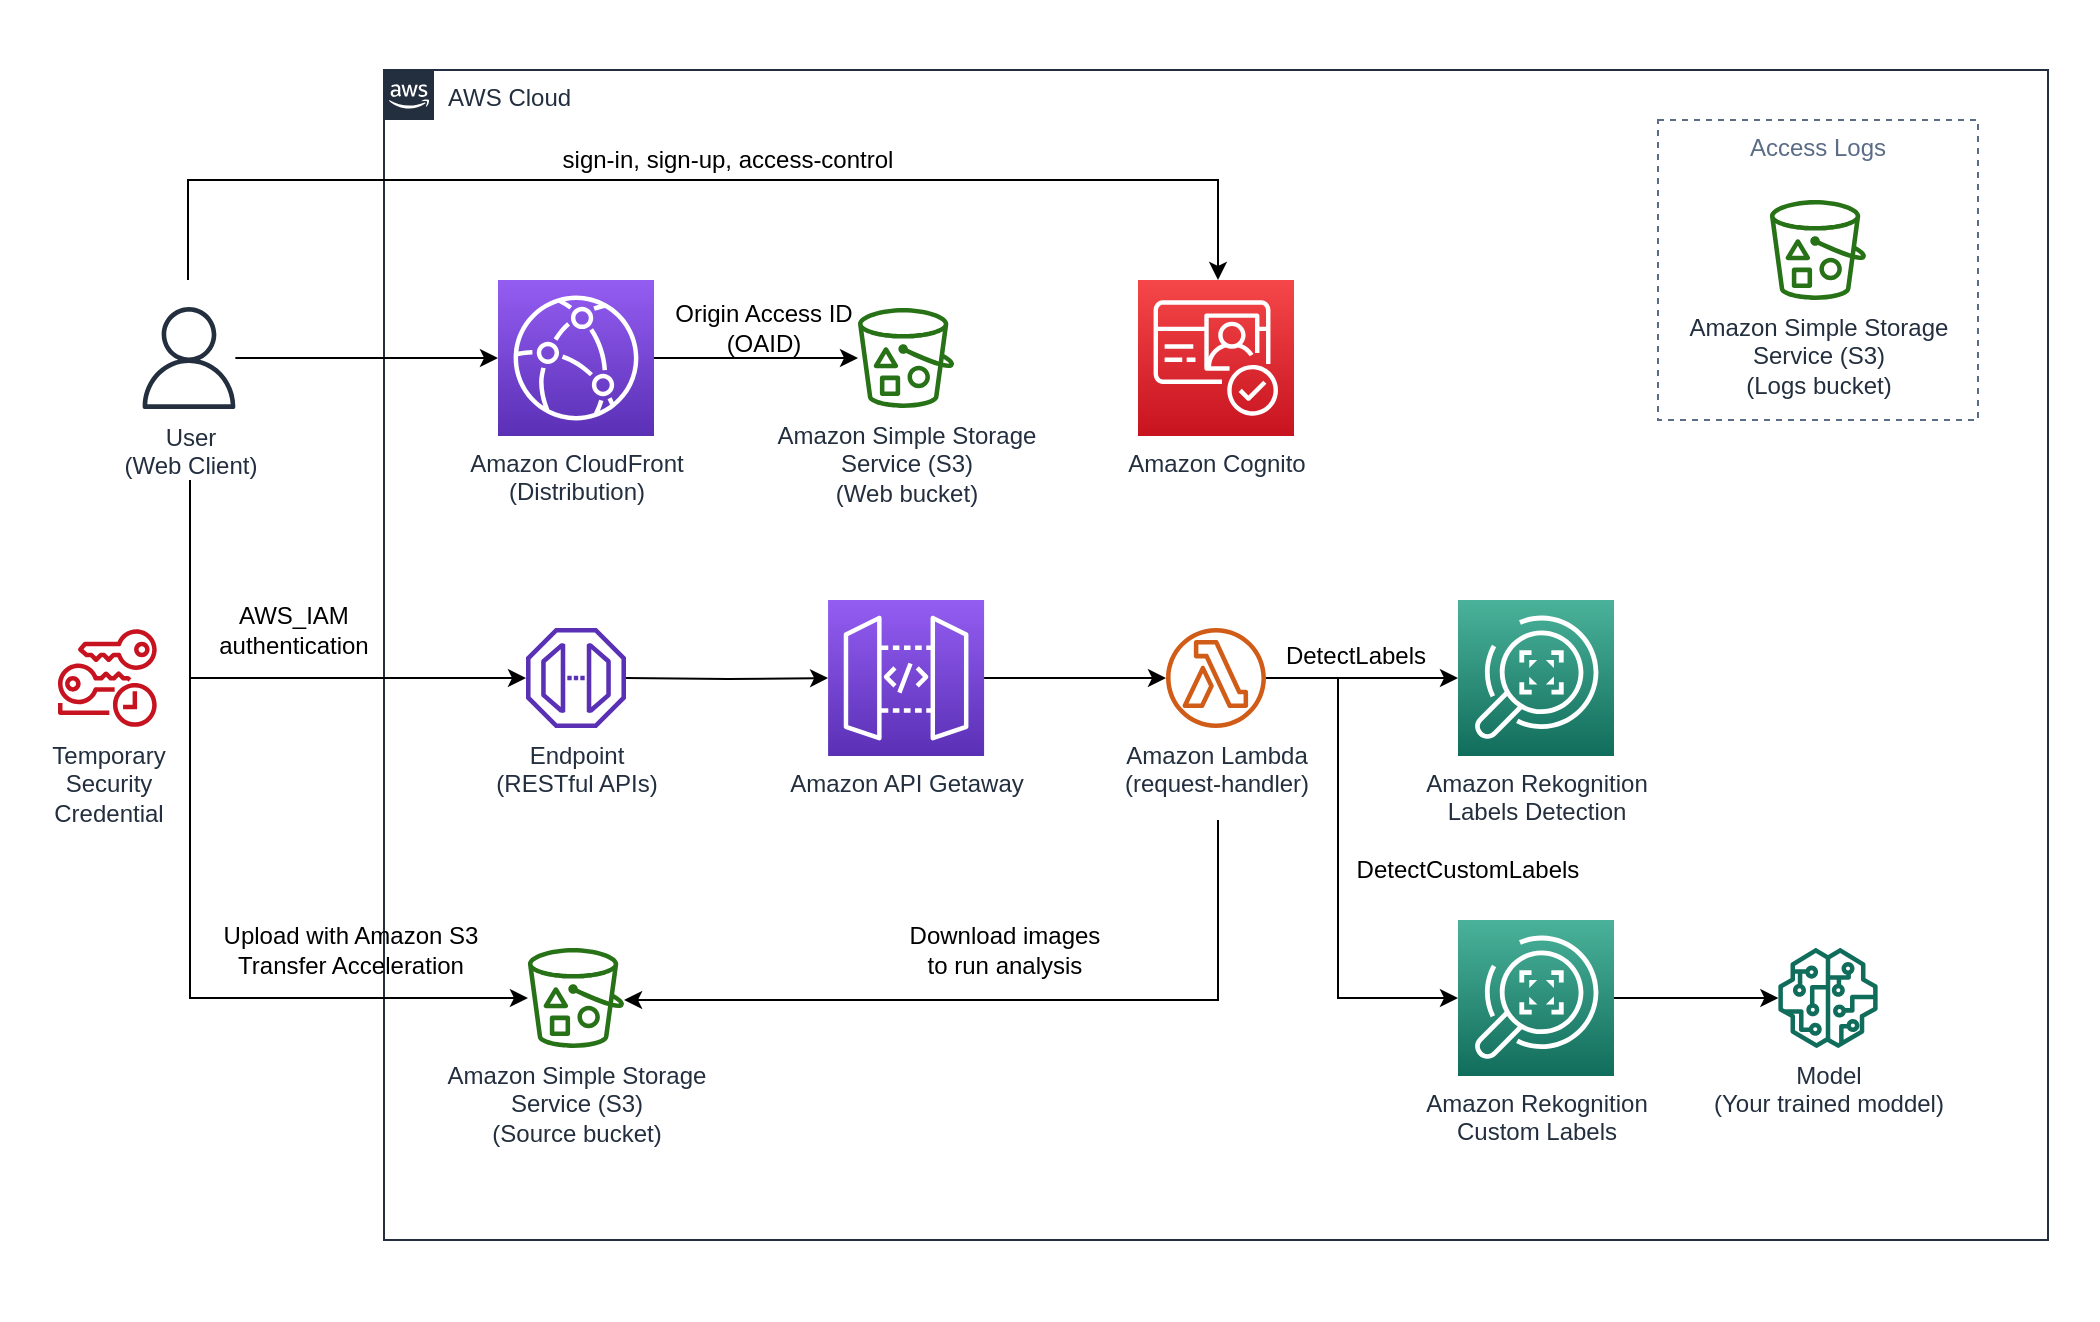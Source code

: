 <mxfile version="12.4.8" type="device" pages="5"><diagram id="g7PmM7MKQUHygIA_ZsRm" name="architecture"><mxGraphModel dx="2431" dy="753" grid="1" gridSize="10" guides="1" tooltips="1" connect="1" arrows="1" fold="1" page="1" pageScale="1" pageWidth="850" pageHeight="1100" math="0" shadow="0"><root><mxCell id="0"/><mxCell id="1" parent="0"/><mxCell id="hk7vDfr0uYJjA8-gVuU9-46" value="" style="rounded=0;whiteSpace=wrap;html=1;shadow=0;strokeColor=none;" parent="1" vertex="1"><mxGeometry x="-289" y="180" width="1049" height="660" as="geometry"/></mxCell><mxCell id="hk7vDfr0uYJjA8-gVuU9-10" value="AWS Cloud" style="points=[[0,0],[0.25,0],[0.5,0],[0.75,0],[1,0],[1,0.25],[1,0.5],[1,0.75],[1,1],[0.75,1],[0.5,1],[0.25,1],[0,1],[0,0.75],[0,0.5],[0,0.25]];outlineConnect=0;gradientColor=none;html=1;whiteSpace=wrap;fontSize=12;fontStyle=0;shape=mxgraph.aws4.group;grIcon=mxgraph.aws4.group_aws_cloud_alt;strokeColor=#232F3E;fillColor=none;verticalAlign=top;align=left;spacingLeft=30;fontColor=#232F3E;dashed=0;" parent="1" vertex="1"><mxGeometry x="-97" y="215" width="832" height="585" as="geometry"/></mxCell><mxCell id="hk7vDfr0uYJjA8-gVuU9-2" value="Amazon Simple Storage&lt;br&gt;Service (S3)&lt;br&gt;(Web bucket)" style="outlineConnect=0;fontColor=#232F3E;gradientColor=none;fillColor=#277116;strokeColor=none;dashed=0;verticalLabelPosition=bottom;verticalAlign=top;align=center;html=1;fontSize=12;fontStyle=0;aspect=fixed;pointerEvents=1;shape=mxgraph.aws4.bucket_with_objects;" parent="1" vertex="1"><mxGeometry x="140" y="334" width="48.08" height="50" as="geometry"/></mxCell><mxCell id="hk7vDfr0uYJjA8-gVuU9-32" style="edgeStyle=orthogonalEdgeStyle;rounded=0;orthogonalLoop=1;jettySize=auto;html=1;" parent="1" target="hk7vDfr0uYJjA8-gVuU9-18" edge="1"><mxGeometry relative="1" as="geometry"><mxPoint x="24" y="519" as="sourcePoint"/></mxGeometry></mxCell><mxCell id="hk7vDfr0uYJjA8-gVuU9-6" value="Temporary&lt;br&gt;Security&lt;br&gt;Credential" style="outlineConnect=0;fontColor=#232F3E;gradientColor=none;fillColor=#C7131F;strokeColor=none;dashed=0;verticalLabelPosition=bottom;verticalAlign=top;align=center;html=1;fontSize=12;fontStyle=0;aspect=fixed;pointerEvents=1;shape=mxgraph.aws4.temporary_security_credential;" parent="1" vertex="1"><mxGeometry x="-260" y="494" width="49.36" height="50" as="geometry"/></mxCell><mxCell id="hk7vDfr0uYJjA8-gVuU9-38" style="edgeStyle=orthogonalEdgeStyle;rounded=0;orthogonalLoop=1;jettySize=auto;html=1;" parent="1" source="hk7vDfr0uYJjA8-gVuU9-9" target="hk7vDfr0uYJjA8-gVuU9-20" edge="1"><mxGeometry relative="1" as="geometry"/></mxCell><mxCell id="hk7vDfr0uYJjA8-gVuU9-41" style="edgeStyle=orthogonalEdgeStyle;rounded=0;orthogonalLoop=1;jettySize=auto;html=1;" parent="1" source="hk7vDfr0uYJjA8-gVuU9-9" target="hk7vDfr0uYJjA8-gVuU9-21" edge="1"><mxGeometry relative="1" as="geometry"><Array as="points"><mxPoint x="380" y="519"/><mxPoint x="380" y="679"/></Array></mxGeometry></mxCell><mxCell id="hk7vDfr0uYJjA8-gVuU9-43" style="edgeStyle=orthogonalEdgeStyle;rounded=0;orthogonalLoop=1;jettySize=auto;html=1;" parent="1" target="hk7vDfr0uYJjA8-gVuU9-33" edge="1"><mxGeometry relative="1" as="geometry"><mxPoint x="320" y="590" as="sourcePoint"/><Array as="points"><mxPoint x="320" y="680"/></Array></mxGeometry></mxCell><mxCell id="hk7vDfr0uYJjA8-gVuU9-9" value="Amazon Lambda&lt;br&gt;(request-handler)" style="outlineConnect=0;fontColor=#232F3E;gradientColor=none;fillColor=#D05C17;strokeColor=none;dashed=0;verticalLabelPosition=bottom;verticalAlign=top;align=center;html=1;fontSize=12;fontStyle=0;aspect=fixed;pointerEvents=1;shape=mxgraph.aws4.lambda_function;" parent="1" vertex="1"><mxGeometry x="294" y="494" width="50" height="50" as="geometry"/></mxCell><mxCell id="hk7vDfr0uYJjA8-gVuU9-12" value="" style="group" parent="1" vertex="1" connectable="0"><mxGeometry x="540" y="240" width="160" height="150" as="geometry"/></mxCell><mxCell id="hk7vDfr0uYJjA8-gVuU9-5" value="Amazon Simple Storage&lt;br&gt;Service (S3)&lt;br&gt;(Logs bucket)" style="outlineConnect=0;fontColor=#232F3E;gradientColor=none;fillColor=#277116;strokeColor=none;dashed=0;verticalLabelPosition=bottom;verticalAlign=top;align=center;html=1;fontSize=12;fontStyle=0;aspect=fixed;pointerEvents=1;shape=mxgraph.aws4.bucket_with_objects;" parent="hk7vDfr0uYJjA8-gVuU9-12" vertex="1"><mxGeometry x="55.96" y="40" width="48.08" height="50" as="geometry"/></mxCell><mxCell id="hk7vDfr0uYJjA8-gVuU9-11" value="Access Logs" style="fillColor=none;strokeColor=#5A6C86;dashed=1;verticalAlign=top;fontStyle=0;fontColor=#5A6C86;" parent="hk7vDfr0uYJjA8-gVuU9-12" vertex="1"><mxGeometry width="160" height="150" as="geometry"/></mxCell><mxCell id="hk7vDfr0uYJjA8-gVuU9-14" value="Endpoint&lt;br&gt;(RESTful APIs)" style="outlineConnect=0;fontColor=#232F3E;gradientColor=none;fillColor=#5A30B5;strokeColor=none;dashed=0;verticalLabelPosition=bottom;verticalAlign=top;align=center;html=1;fontSize=12;fontStyle=0;aspect=fixed;pointerEvents=1;shape=mxgraph.aws4.endpoint;" parent="1" vertex="1"><mxGeometry x="-26" y="494" width="50" height="50" as="geometry"/></mxCell><mxCell id="hk7vDfr0uYJjA8-gVuU9-27" style="edgeStyle=orthogonalEdgeStyle;rounded=0;orthogonalLoop=1;jettySize=auto;html=1;" parent="1" source="hk7vDfr0uYJjA8-gVuU9-15" target="hk7vDfr0uYJjA8-gVuU9-2" edge="1"><mxGeometry relative="1" as="geometry"/></mxCell><mxCell id="hk7vDfr0uYJjA8-gVuU9-15" value="Amazon CloudFront&lt;br&gt;(Distribution)" style="outlineConnect=0;fontColor=#232F3E;gradientColor=#945DF2;gradientDirection=north;fillColor=#5A30B5;strokeColor=#ffffff;dashed=0;verticalLabelPosition=bottom;verticalAlign=top;align=center;html=1;fontSize=12;fontStyle=0;aspect=fixed;shape=mxgraph.aws4.resourceIcon;resIcon=mxgraph.aws4.cloudfront;" parent="1" vertex="1"><mxGeometry x="-40" y="320" width="78" height="78" as="geometry"/></mxCell><mxCell id="hk7vDfr0uYJjA8-gVuU9-37" style="edgeStyle=orthogonalEdgeStyle;rounded=0;orthogonalLoop=1;jettySize=auto;html=1;" parent="1" source="hk7vDfr0uYJjA8-gVuU9-18" target="hk7vDfr0uYJjA8-gVuU9-9" edge="1"><mxGeometry relative="1" as="geometry"/></mxCell><mxCell id="hk7vDfr0uYJjA8-gVuU9-18" value="Amazon API Getaway" style="outlineConnect=0;fontColor=#232F3E;gradientColor=#945DF2;gradientDirection=north;fillColor=#5A30B5;strokeColor=#ffffff;dashed=0;verticalLabelPosition=bottom;verticalAlign=top;align=center;html=1;fontSize=12;fontStyle=0;aspect=fixed;shape=mxgraph.aws4.resourceIcon;resIcon=mxgraph.aws4.api_gateway;" parent="1" vertex="1"><mxGeometry x="125.04" y="480" width="78" height="78" as="geometry"/></mxCell><mxCell id="hk7vDfr0uYJjA8-gVuU9-19" value="Amazon Cognito" style="outlineConnect=0;fontColor=#232F3E;gradientColor=#F54749;gradientDirection=north;fillColor=#C7131F;strokeColor=#ffffff;dashed=0;verticalLabelPosition=bottom;verticalAlign=top;align=center;html=1;fontSize=12;fontStyle=0;aspect=fixed;shape=mxgraph.aws4.resourceIcon;resIcon=mxgraph.aws4.cognito;" parent="1" vertex="1"><mxGeometry x="280" y="320" width="78" height="78" as="geometry"/></mxCell><mxCell id="hk7vDfr0uYJjA8-gVuU9-20" value="Amazon Rekognition&lt;br&gt;Labels Detection" style="outlineConnect=0;fontColor=#232F3E;gradientColor=#4AB29A;gradientDirection=north;fillColor=#116D5B;strokeColor=#ffffff;dashed=0;verticalLabelPosition=bottom;verticalAlign=top;align=center;html=1;fontSize=12;fontStyle=0;aspect=fixed;shape=mxgraph.aws4.resourceIcon;resIcon=mxgraph.aws4.rekognition;" parent="1" vertex="1"><mxGeometry x="440" y="480" width="78" height="78" as="geometry"/></mxCell><mxCell id="hk7vDfr0uYJjA8-gVuU9-42" style="edgeStyle=orthogonalEdgeStyle;rounded=0;orthogonalLoop=1;jettySize=auto;html=1;" parent="1" source="hk7vDfr0uYJjA8-gVuU9-21" target="hk7vDfr0uYJjA8-gVuU9-22" edge="1"><mxGeometry relative="1" as="geometry"/></mxCell><mxCell id="hk7vDfr0uYJjA8-gVuU9-21" value="Amazon Rekognition&lt;br&gt;Custom Labels" style="outlineConnect=0;fontColor=#232F3E;gradientColor=#4AB29A;gradientDirection=north;fillColor=#116D5B;strokeColor=#ffffff;dashed=0;verticalLabelPosition=bottom;verticalAlign=top;align=center;html=1;fontSize=12;fontStyle=0;aspect=fixed;shape=mxgraph.aws4.resourceIcon;resIcon=mxgraph.aws4.rekognition;" parent="1" vertex="1"><mxGeometry x="440" y="640" width="78" height="78" as="geometry"/></mxCell><mxCell id="hk7vDfr0uYJjA8-gVuU9-22" value="Model&lt;br&gt;(Your trained moddel)" style="outlineConnect=0;fontColor=#232F3E;gradientColor=none;fillColor=#116D5B;strokeColor=none;dashed=0;verticalLabelPosition=bottom;verticalAlign=top;align=center;html=1;fontSize=12;fontStyle=0;aspect=fixed;pointerEvents=1;shape=mxgraph.aws4.sagemaker_model;" parent="1" vertex="1"><mxGeometry x="600" y="654" width="50" height="50" as="geometry"/></mxCell><mxCell id="hk7vDfr0uYJjA8-gVuU9-26" style="edgeStyle=orthogonalEdgeStyle;rounded=0;orthogonalLoop=1;jettySize=auto;html=1;" parent="1" source="hk7vDfr0uYJjA8-gVuU9-23" target="hk7vDfr0uYJjA8-gVuU9-15" edge="1"><mxGeometry relative="1" as="geometry"/></mxCell><mxCell id="hk7vDfr0uYJjA8-gVuU9-30" value="" style="edgeStyle=orthogonalEdgeStyle;rounded=0;orthogonalLoop=1;jettySize=auto;html=1;" parent="1" target="hk7vDfr0uYJjA8-gVuU9-19" edge="1"><mxGeometry relative="1" as="geometry"><mxPoint x="-195" y="320" as="sourcePoint"/><mxPoint x="-140" y="230" as="targetPoint"/><Array as="points"><mxPoint x="-195" y="270"/><mxPoint x="320" y="270"/></Array></mxGeometry></mxCell><mxCell id="hk7vDfr0uYJjA8-gVuU9-36" style="edgeStyle=orthogonalEdgeStyle;rounded=0;orthogonalLoop=1;jettySize=auto;html=1;" parent="1" target="hk7vDfr0uYJjA8-gVuU9-14" edge="1"><mxGeometry relative="1" as="geometry"><mxPoint x="-194" y="420" as="sourcePoint"/><Array as="points"><mxPoint x="-194" y="519"/></Array></mxGeometry></mxCell><mxCell id="hk7vDfr0uYJjA8-gVuU9-44" style="edgeStyle=orthogonalEdgeStyle;rounded=0;orthogonalLoop=1;jettySize=auto;html=1;" parent="1" target="hk7vDfr0uYJjA8-gVuU9-33" edge="1"><mxGeometry relative="1" as="geometry"><mxPoint x="-194" y="430" as="sourcePoint"/><Array as="points"><mxPoint x="-194" y="679"/></Array></mxGeometry></mxCell><mxCell id="hk7vDfr0uYJjA8-gVuU9-23" value="User&lt;br&gt;(Web Client)" style="outlineConnect=0;fontColor=#232F3E;gradientColor=none;fillColor=#232F3E;strokeColor=none;dashed=0;verticalLabelPosition=bottom;verticalAlign=top;align=center;html=1;fontSize=12;fontStyle=0;aspect=fixed;pointerEvents=1;shape=mxgraph.aws4.user;" parent="1" vertex="1"><mxGeometry x="-220" y="333.5" width="51" height="51" as="geometry"/></mxCell><mxCell id="hk7vDfr0uYJjA8-gVuU9-33" value="Amazon Simple Storage&lt;br&gt;Service (S3)&lt;br&gt;(Source bucket)" style="outlineConnect=0;fontColor=#232F3E;gradientColor=none;fillColor=#277116;strokeColor=none;dashed=0;verticalLabelPosition=bottom;verticalAlign=top;align=center;html=1;fontSize=12;fontStyle=0;aspect=fixed;pointerEvents=1;shape=mxgraph.aws4.bucket_with_objects;" parent="1" vertex="1"><mxGeometry x="-25.04" y="654" width="48.08" height="50" as="geometry"/></mxCell><mxCell id="hk7vDfr0uYJjA8-gVuU9-47" value="sign-in, sign-up, access-control" style="text;html=1;strokeColor=none;fillColor=none;align=center;verticalAlign=middle;whiteSpace=wrap;rounded=0;shadow=0;" parent="1" vertex="1"><mxGeometry x="-60" y="250" width="270" height="20" as="geometry"/></mxCell><mxCell id="hk7vDfr0uYJjA8-gVuU9-48" value="Origin Access ID&lt;br&gt;(OAID)" style="text;html=1;strokeColor=none;fillColor=none;align=center;verticalAlign=middle;whiteSpace=wrap;rounded=0;shadow=0;" parent="1" vertex="1"><mxGeometry x="38" y="334" width="110" height="20" as="geometry"/></mxCell><mxCell id="hk7vDfr0uYJjA8-gVuU9-50" value="AWS_IAM&lt;br&gt;authentication" style="text;html=1;strokeColor=none;fillColor=none;align=center;verticalAlign=middle;whiteSpace=wrap;rounded=0;shadow=0;" parent="1" vertex="1"><mxGeometry x="-187" y="480" width="90" height="30" as="geometry"/></mxCell><mxCell id="hk7vDfr0uYJjA8-gVuU9-51" value="Upload with Amazon S3 Transfer Acceleration" style="text;html=1;strokeColor=none;fillColor=none;align=center;verticalAlign=middle;whiteSpace=wrap;rounded=0;shadow=0;" parent="1" vertex="1"><mxGeometry x="-187" y="640" width="147" height="30" as="geometry"/></mxCell><mxCell id="hk7vDfr0uYJjA8-gVuU9-52" value="DetectLabels" style="text;html=1;strokeColor=none;fillColor=none;align=center;verticalAlign=middle;whiteSpace=wrap;rounded=0;shadow=0;" parent="1" vertex="1"><mxGeometry x="344" y="492.5" width="90" height="30" as="geometry"/></mxCell><mxCell id="hk7vDfr0uYJjA8-gVuU9-53" value="DetectCustomLabels" style="text;html=1;strokeColor=none;fillColor=none;align=center;verticalAlign=middle;whiteSpace=wrap;rounded=0;shadow=0;" parent="1" vertex="1"><mxGeometry x="379.67" y="600" width="130.33" height="30" as="geometry"/></mxCell><mxCell id="hk7vDfr0uYJjA8-gVuU9-54" value="Download images&lt;br&gt;to run analysis" style="text;html=1;strokeColor=none;fillColor=none;align=center;verticalAlign=middle;whiteSpace=wrap;rounded=0;shadow=0;" parent="1" vertex="1"><mxGeometry x="140" y="640" width="147" height="30" as="geometry"/></mxCell></root></mxGraphModel></diagram><diagram name="analysis-architecture" id="jTOwdEf-Aszmb10Tp6xc"><mxGraphModel dx="2431" dy="753" grid="1" gridSize="10" guides="1" tooltips="1" connect="1" arrows="1" fold="1" page="1" pageScale="1" pageWidth="850" pageHeight="1100" math="0" shadow="0"><root><mxCell id="33IzM9LSkNxdUoGnlDpz-0"/><mxCell id="33IzM9LSkNxdUoGnlDpz-1" parent="33IzM9LSkNxdUoGnlDpz-0"/><mxCell id="33IzM9LSkNxdUoGnlDpz-2" value="" style="rounded=0;whiteSpace=wrap;html=1;shadow=0;strokeColor=none;" vertex="1" parent="33IzM9LSkNxdUoGnlDpz-1"><mxGeometry x="-260" y="270" width="1020" height="540" as="geometry"/></mxCell><mxCell id="33IzM9LSkNxdUoGnlDpz-3" value="AWS Cloud" style="points=[[0,0],[0.25,0],[0.5,0],[0.75,0],[1,0],[1,0.25],[1,0.5],[1,0.75],[1,1],[0.75,1],[0.5,1],[0.25,1],[0,1],[0,0.75],[0,0.5],[0,0.25]];outlineConnect=0;gradientColor=none;html=1;whiteSpace=wrap;fontSize=12;fontStyle=0;shape=mxgraph.aws4.group;grIcon=mxgraph.aws4.group_aws_cloud_alt;strokeColor=#232F3E;fillColor=none;verticalAlign=top;align=left;spacingLeft=30;fontColor=#232F3E;dashed=0;" vertex="1" parent="33IzM9LSkNxdUoGnlDpz-1"><mxGeometry x="-120" y="305" width="832" height="470" as="geometry"/></mxCell><mxCell id="33IzM9LSkNxdUoGnlDpz-5" style="edgeStyle=orthogonalEdgeStyle;rounded=0;orthogonalLoop=1;jettySize=auto;html=1;" edge="1" parent="33IzM9LSkNxdUoGnlDpz-1" target="33IzM9LSkNxdUoGnlDpz-18"><mxGeometry relative="1" as="geometry"><mxPoint x="24" y="519" as="sourcePoint"/></mxGeometry></mxCell><mxCell id="33IzM9LSkNxdUoGnlDpz-6" value="Temporary&lt;br&gt;Security&lt;br&gt;Credential" style="outlineConnect=0;fontColor=#232F3E;gradientColor=none;fillColor=#C7131F;strokeColor=none;dashed=0;verticalLabelPosition=bottom;verticalAlign=top;align=center;html=1;fontSize=12;fontStyle=0;aspect=fixed;pointerEvents=1;shape=mxgraph.aws4.temporary_security_credential;" vertex="1" parent="33IzM9LSkNxdUoGnlDpz-1"><mxGeometry x="-220" y="610" width="49.36" height="50" as="geometry"/></mxCell><mxCell id="33IzM9LSkNxdUoGnlDpz-7" style="edgeStyle=orthogonalEdgeStyle;rounded=0;orthogonalLoop=1;jettySize=auto;html=1;" edge="1" parent="33IzM9LSkNxdUoGnlDpz-1" source="33IzM9LSkNxdUoGnlDpz-10" target="33IzM9LSkNxdUoGnlDpz-20"><mxGeometry relative="1" as="geometry"/></mxCell><mxCell id="33IzM9LSkNxdUoGnlDpz-8" style="edgeStyle=orthogonalEdgeStyle;rounded=0;orthogonalLoop=1;jettySize=auto;html=1;" edge="1" parent="33IzM9LSkNxdUoGnlDpz-1" target="33IzM9LSkNxdUoGnlDpz-22"><mxGeometry relative="1" as="geometry"><Array as="points"><mxPoint x="320" y="679"/></Array><mxPoint x="320" y="591" as="sourcePoint"/></mxGeometry></mxCell><mxCell id="33IzM9LSkNxdUoGnlDpz-9" style="edgeStyle=orthogonalEdgeStyle;rounded=0;orthogonalLoop=1;jettySize=auto;html=1;" edge="1" parent="33IzM9LSkNxdUoGnlDpz-1" target="33IzM9LSkNxdUoGnlDpz-29" source="33IzM9LSkNxdUoGnlDpz-10"><mxGeometry relative="1" as="geometry"><mxPoint x="320" y="590" as="sourcePoint"/><Array as="points"><mxPoint x="320" y="386"/></Array></mxGeometry></mxCell><mxCell id="33IzM9LSkNxdUoGnlDpz-10" value="Amazon Lambda&lt;br&gt;(request-handler)" style="outlineConnect=0;fontColor=#232F3E;gradientColor=none;fillColor=#D05C17;strokeColor=none;dashed=0;verticalLabelPosition=bottom;verticalAlign=top;align=center;html=1;fontSize=12;fontStyle=0;aspect=fixed;pointerEvents=1;shape=mxgraph.aws4.lambda_function;" vertex="1" parent="33IzM9LSkNxdUoGnlDpz-1"><mxGeometry x="294" y="494" width="50" height="50" as="geometry"/></mxCell><mxCell id="33IzM9LSkNxdUoGnlDpz-14" value="Endpoint&lt;br&gt;(RESTful APIs)" style="outlineConnect=0;fontColor=#232F3E;gradientColor=none;fillColor=#5A30B5;strokeColor=none;dashed=0;verticalLabelPosition=bottom;verticalAlign=top;align=center;html=1;fontSize=12;fontStyle=0;aspect=fixed;pointerEvents=1;shape=mxgraph.aws4.endpoint;" vertex="1" parent="33IzM9LSkNxdUoGnlDpz-1"><mxGeometry x="-26" y="494" width="50" height="50" as="geometry"/></mxCell><mxCell id="33IzM9LSkNxdUoGnlDpz-17" style="edgeStyle=orthogonalEdgeStyle;rounded=0;orthogonalLoop=1;jettySize=auto;html=1;" edge="1" parent="33IzM9LSkNxdUoGnlDpz-1" source="33IzM9LSkNxdUoGnlDpz-18" target="33IzM9LSkNxdUoGnlDpz-10"><mxGeometry relative="1" as="geometry"/></mxCell><mxCell id="33IzM9LSkNxdUoGnlDpz-18" value="Amazon API Getaway" style="outlineConnect=0;fontColor=#232F3E;gradientColor=#945DF2;gradientDirection=north;fillColor=#5A30B5;strokeColor=#ffffff;dashed=0;verticalLabelPosition=bottom;verticalAlign=top;align=center;html=1;fontSize=12;fontStyle=0;aspect=fixed;shape=mxgraph.aws4.resourceIcon;resIcon=mxgraph.aws4.api_gateway;" vertex="1" parent="33IzM9LSkNxdUoGnlDpz-1"><mxGeometry x="125.04" y="480" width="78" height="78" as="geometry"/></mxCell><mxCell id="33IzM9LSkNxdUoGnlDpz-20" value="Amazon Rekognition&lt;br&gt;Labels Detection" style="outlineConnect=0;fontColor=#232F3E;gradientColor=#4AB29A;gradientDirection=north;fillColor=#116D5B;strokeColor=#ffffff;dashed=0;verticalLabelPosition=bottom;verticalAlign=top;align=center;html=1;fontSize=12;fontStyle=0;aspect=fixed;shape=mxgraph.aws4.resourceIcon;resIcon=mxgraph.aws4.rekognition;" vertex="1" parent="33IzM9LSkNxdUoGnlDpz-1"><mxGeometry x="440" y="480" width="78" height="78" as="geometry"/></mxCell><mxCell id="33IzM9LSkNxdUoGnlDpz-21" style="edgeStyle=orthogonalEdgeStyle;rounded=0;orthogonalLoop=1;jettySize=auto;html=1;" edge="1" parent="33IzM9LSkNxdUoGnlDpz-1" source="33IzM9LSkNxdUoGnlDpz-22" target="33IzM9LSkNxdUoGnlDpz-23"><mxGeometry relative="1" as="geometry"/></mxCell><mxCell id="33IzM9LSkNxdUoGnlDpz-22" value="Amazon Rekognition&lt;br&gt;Custom Labels" style="outlineConnect=0;fontColor=#232F3E;gradientColor=#4AB29A;gradientDirection=north;fillColor=#116D5B;strokeColor=#ffffff;dashed=0;verticalLabelPosition=bottom;verticalAlign=top;align=center;html=1;fontSize=12;fontStyle=0;aspect=fixed;shape=mxgraph.aws4.resourceIcon;resIcon=mxgraph.aws4.rekognition;" vertex="1" parent="33IzM9LSkNxdUoGnlDpz-1"><mxGeometry x="440" y="640" width="78" height="78" as="geometry"/></mxCell><mxCell id="33IzM9LSkNxdUoGnlDpz-23" value="Model&lt;br&gt;(Your trained moddel)" style="outlineConnect=0;fontColor=#232F3E;gradientColor=none;fillColor=#116D5B;strokeColor=none;dashed=0;verticalLabelPosition=bottom;verticalAlign=top;align=center;html=1;fontSize=12;fontStyle=0;aspect=fixed;pointerEvents=1;shape=mxgraph.aws4.sagemaker_model;" vertex="1" parent="33IzM9LSkNxdUoGnlDpz-1"><mxGeometry x="600" y="654" width="50" height="50" as="geometry"/></mxCell><mxCell id="33IzM9LSkNxdUoGnlDpz-26" style="rounded=0;orthogonalLoop=1;jettySize=auto;html=1;" edge="1" parent="33IzM9LSkNxdUoGnlDpz-1" target="33IzM9LSkNxdUoGnlDpz-14" source="33IzM9LSkNxdUoGnlDpz-28"><mxGeometry relative="1" as="geometry"><mxPoint x="-194" y="420" as="sourcePoint"/></mxGeometry></mxCell><mxCell id="33IzM9LSkNxdUoGnlDpz-37" style="edgeStyle=orthogonalEdgeStyle;rounded=0;orthogonalLoop=1;jettySize=auto;html=1;" edge="1" parent="33IzM9LSkNxdUoGnlDpz-1" target="33IzM9LSkNxdUoGnlDpz-29"><mxGeometry relative="1" as="geometry"><mxPoint x="-195" y="480" as="sourcePoint"/><Array as="points"><mxPoint x="-195" y="386"/></Array></mxGeometry></mxCell><mxCell id="33IzM9LSkNxdUoGnlDpz-28" value="User&lt;br&gt;(Web Client)" style="outlineConnect=0;fontColor=#232F3E;gradientColor=none;fillColor=#232F3E;strokeColor=none;dashed=0;verticalLabelPosition=bottom;verticalAlign=top;align=center;html=1;fontSize=12;fontStyle=0;aspect=fixed;pointerEvents=1;shape=mxgraph.aws4.user;" vertex="1" parent="33IzM9LSkNxdUoGnlDpz-1"><mxGeometry x="-220" y="494" width="51" height="51" as="geometry"/></mxCell><mxCell id="33IzM9LSkNxdUoGnlDpz-29" value="Amazon Simple Storage&lt;br&gt;Service (S3)&lt;br&gt;(Source bucket)" style="outlineConnect=0;fontColor=#232F3E;gradientColor=none;fillColor=#277116;strokeColor=none;dashed=0;verticalLabelPosition=bottom;verticalAlign=top;align=center;html=1;fontSize=12;fontStyle=0;aspect=fixed;pointerEvents=1;shape=mxgraph.aws4.bucket_with_objects;" vertex="1" parent="33IzM9LSkNxdUoGnlDpz-1"><mxGeometry x="140.0" y="360" width="48.08" height="50" as="geometry"/></mxCell><mxCell id="33IzM9LSkNxdUoGnlDpz-43" value="" style="endArrow=none;dashed=1;html=1;strokeColor=#808080;" edge="1" parent="33IzM9LSkNxdUoGnlDpz-1" source="33IzM9LSkNxdUoGnlDpz-6"><mxGeometry width="50" height="50" relative="1" as="geometry"><mxPoint x="-230" y="630" as="sourcePoint"/><mxPoint x="-195" y="580" as="targetPoint"/></mxGeometry></mxCell><mxCell id="33IzM9LSkNxdUoGnlDpz-48" value="&lt;b&gt;1&lt;/b&gt;" style="ellipse;whiteSpace=wrap;html=1;aspect=fixed;" vertex="1" parent="33IzM9LSkNxdUoGnlDpz-1"><mxGeometry x="-16" y="350" width="30" height="30" as="geometry"/></mxCell><mxCell id="33IzM9LSkNxdUoGnlDpz-49" value="&lt;b&gt;2&lt;/b&gt;" style="ellipse;whiteSpace=wrap;html=1;aspect=fixed;" vertex="1" parent="33IzM9LSkNxdUoGnlDpz-1"><mxGeometry x="-80" y="480" width="30" height="30" as="geometry"/></mxCell><mxCell id="33IzM9LSkNxdUoGnlDpz-50" value="&lt;b&gt;3&lt;/b&gt;" style="ellipse;whiteSpace=wrap;html=1;aspect=fixed;" vertex="1" parent="33IzM9LSkNxdUoGnlDpz-1"><mxGeometry x="330" y="430" width="30" height="30" as="geometry"/></mxCell><mxCell id="33IzM9LSkNxdUoGnlDpz-51" value="&lt;b&gt;4&lt;/b&gt;" style="ellipse;whiteSpace=wrap;html=1;aspect=fixed;" vertex="1" parent="33IzM9LSkNxdUoGnlDpz-1"><mxGeometry x="370" y="480" width="30" height="30" as="geometry"/></mxCell><mxCell id="33IzM9LSkNxdUoGnlDpz-52" value="&lt;b&gt;6&lt;br&gt;&lt;/b&gt;" style="ellipse;whiteSpace=wrap;html=1;aspect=fixed;" vertex="1" parent="33IzM9LSkNxdUoGnlDpz-1"><mxGeometry x="370" y="640" width="30" height="30" as="geometry"/></mxCell><mxCell id="33IzM9LSkNxdUoGnlDpz-53" value="&lt;b&gt;5&lt;/b&gt;" style="ellipse;whiteSpace=wrap;html=1;aspect=fixed;" vertex="1" parent="33IzM9LSkNxdUoGnlDpz-1"><mxGeometry x="370" y="525" width="30" height="30" as="geometry"/></mxCell></root></mxGraphModel></diagram><diagram name="training-architecture" id="DRpHU000Y7wGP1cgTI9h"><mxGraphModel dx="2431" dy="753" grid="1" gridSize="10" guides="1" tooltips="1" connect="1" arrows="1" fold="1" page="1" pageScale="1" pageWidth="850" pageHeight="1100" math="0" shadow="0"><root><mxCell id="xp8_kHZwNAGTYwZ4s7P6-0"/><mxCell id="xp8_kHZwNAGTYwZ4s7P6-1" parent="xp8_kHZwNAGTYwZ4s7P6-0"/><mxCell id="xp8_kHZwNAGTYwZ4s7P6-2" value="" style="rounded=0;whiteSpace=wrap;html=1;shadow=0;strokeColor=none;" vertex="1" parent="xp8_kHZwNAGTYwZ4s7P6-1"><mxGeometry x="-260" y="270" width="1020" height="540" as="geometry"/></mxCell><mxCell id="xp8_kHZwNAGTYwZ4s7P6-3" value="AWS Cloud" style="points=[[0,0],[0.25,0],[0.5,0],[0.75,0],[1,0],[1,0.25],[1,0.5],[1,0.75],[1,1],[0.75,1],[0.5,1],[0.25,1],[0,1],[0,0.75],[0,0.5],[0,0.25]];outlineConnect=0;gradientColor=none;html=1;whiteSpace=wrap;fontSize=12;fontStyle=0;shape=mxgraph.aws4.group;grIcon=mxgraph.aws4.group_aws_cloud_alt;strokeColor=#232F3E;fillColor=none;verticalAlign=top;align=left;spacingLeft=30;fontColor=#232F3E;dashed=0;" vertex="1" parent="xp8_kHZwNAGTYwZ4s7P6-1"><mxGeometry x="-120" y="310" width="832" height="470" as="geometry"/></mxCell><mxCell id="xp8_kHZwNAGTYwZ4s7P6-4" style="edgeStyle=orthogonalEdgeStyle;rounded=0;orthogonalLoop=1;jettySize=auto;html=1;" edge="1" parent="xp8_kHZwNAGTYwZ4s7P6-1" target="xp8_kHZwNAGTYwZ4s7P6-12"><mxGeometry relative="1" as="geometry"><mxPoint x="24" y="519" as="sourcePoint"/></mxGeometry></mxCell><mxCell id="xp8_kHZwNAGTYwZ4s7P6-5" value="Temporary&lt;br&gt;Security&lt;br&gt;Credential" style="outlineConnect=0;fontColor=#232F3E;gradientColor=none;fillColor=#C7131F;strokeColor=none;dashed=0;verticalLabelPosition=bottom;verticalAlign=top;align=center;html=1;fontSize=12;fontStyle=0;aspect=fixed;pointerEvents=1;shape=mxgraph.aws4.temporary_security_credential;" vertex="1" parent="xp8_kHZwNAGTYwZ4s7P6-1"><mxGeometry x="-220" y="610" width="49.36" height="50" as="geometry"/></mxCell><mxCell id="xp8_kHZwNAGTYwZ4s7P6-6" style="edgeStyle=orthogonalEdgeStyle;rounded=0;orthogonalLoop=1;jettySize=auto;html=1;" edge="1" parent="xp8_kHZwNAGTYwZ4s7P6-1" source="xp8_kHZwNAGTYwZ4s7P6-9" target="xp8_kHZwNAGTYwZ4s7P6-13"><mxGeometry relative="1" as="geometry"/></mxCell><mxCell id="xp8_kHZwNAGTYwZ4s7P6-7" style="edgeStyle=orthogonalEdgeStyle;rounded=0;orthogonalLoop=1;jettySize=auto;html=1;" edge="1" parent="xp8_kHZwNAGTYwZ4s7P6-1" target="xp8_kHZwNAGTYwZ4s7P6-15"><mxGeometry relative="1" as="geometry"><Array as="points"><mxPoint x="320" y="679"/></Array><mxPoint x="320" y="591" as="sourcePoint"/></mxGeometry></mxCell><mxCell id="xp8_kHZwNAGTYwZ4s7P6-8" style="edgeStyle=orthogonalEdgeStyle;rounded=0;orthogonalLoop=1;jettySize=auto;html=1;" edge="1" parent="xp8_kHZwNAGTYwZ4s7P6-1" source="xp8_kHZwNAGTYwZ4s7P6-9" target="xp8_kHZwNAGTYwZ4s7P6-20"><mxGeometry relative="1" as="geometry"><mxPoint x="320" y="590" as="sourcePoint"/><Array as="points"><mxPoint x="320" y="386"/></Array></mxGeometry></mxCell><mxCell id="xp8_kHZwNAGTYwZ4s7P6-9" value="Amazon Lambda&lt;br&gt;(request-handler)" style="outlineConnect=0;fontColor=#232F3E;gradientColor=none;fillColor=#D05C17;strokeColor=none;dashed=0;verticalLabelPosition=bottom;verticalAlign=top;align=center;html=1;fontSize=12;fontStyle=0;aspect=fixed;pointerEvents=1;shape=mxgraph.aws4.lambda_function;" vertex="1" parent="xp8_kHZwNAGTYwZ4s7P6-1"><mxGeometry x="294" y="494" width="50" height="50" as="geometry"/></mxCell><mxCell id="xp8_kHZwNAGTYwZ4s7P6-10" value="Endpoint&lt;br&gt;(RESTful APIs)" style="outlineConnect=0;fontColor=#232F3E;gradientColor=none;fillColor=#5A30B5;strokeColor=none;dashed=0;verticalLabelPosition=bottom;verticalAlign=top;align=center;html=1;fontSize=12;fontStyle=0;aspect=fixed;pointerEvents=1;shape=mxgraph.aws4.endpoint;" vertex="1" parent="xp8_kHZwNAGTYwZ4s7P6-1"><mxGeometry x="-26" y="494" width="50" height="50" as="geometry"/></mxCell><mxCell id="xp8_kHZwNAGTYwZ4s7P6-11" style="edgeStyle=orthogonalEdgeStyle;rounded=0;orthogonalLoop=1;jettySize=auto;html=1;" edge="1" parent="xp8_kHZwNAGTYwZ4s7P6-1" source="xp8_kHZwNAGTYwZ4s7P6-12" target="xp8_kHZwNAGTYwZ4s7P6-9"><mxGeometry relative="1" as="geometry"/></mxCell><mxCell id="xp8_kHZwNAGTYwZ4s7P6-12" value="Amazon API Getaway" style="outlineConnect=0;fontColor=#232F3E;gradientColor=#945DF2;gradientDirection=north;fillColor=#5A30B5;strokeColor=#ffffff;dashed=0;verticalLabelPosition=bottom;verticalAlign=top;align=center;html=1;fontSize=12;fontStyle=0;aspect=fixed;shape=mxgraph.aws4.resourceIcon;resIcon=mxgraph.aws4.api_gateway;" vertex="1" parent="xp8_kHZwNAGTYwZ4s7P6-1"><mxGeometry x="125.04" y="480" width="78" height="78" as="geometry"/></mxCell><mxCell id="xp8_kHZwNAGTYwZ4s7P6-13" value="Amazon Rekognition&lt;br&gt;Labels Detection" style="outlineConnect=0;fontColor=#232F3E;gradientColor=#4AB29A;gradientDirection=north;fillColor=#116D5B;strokeColor=#ffffff;dashed=0;verticalLabelPosition=bottom;verticalAlign=top;align=center;html=1;fontSize=12;fontStyle=0;aspect=fixed;shape=mxgraph.aws4.resourceIcon;resIcon=mxgraph.aws4.rekognition;" vertex="1" parent="xp8_kHZwNAGTYwZ4s7P6-1"><mxGeometry x="440" y="480" width="78" height="78" as="geometry"/></mxCell><mxCell id="xp8_kHZwNAGTYwZ4s7P6-14" style="edgeStyle=orthogonalEdgeStyle;rounded=0;orthogonalLoop=1;jettySize=auto;html=1;" edge="1" parent="xp8_kHZwNAGTYwZ4s7P6-1" source="xp8_kHZwNAGTYwZ4s7P6-15" target="xp8_kHZwNAGTYwZ4s7P6-16"><mxGeometry relative="1" as="geometry"/></mxCell><mxCell id="xp8_kHZwNAGTYwZ4s7P6-15" value="Amazon Rekognition&lt;br&gt;Custom Labels" style="outlineConnect=0;fontColor=#232F3E;gradientColor=#4AB29A;gradientDirection=north;fillColor=#116D5B;strokeColor=#ffffff;dashed=0;verticalLabelPosition=bottom;verticalAlign=top;align=center;html=1;fontSize=12;fontStyle=0;aspect=fixed;shape=mxgraph.aws4.resourceIcon;resIcon=mxgraph.aws4.rekognition;" vertex="1" parent="xp8_kHZwNAGTYwZ4s7P6-1"><mxGeometry x="440" y="640" width="78" height="78" as="geometry"/></mxCell><mxCell id="xp8_kHZwNAGTYwZ4s7P6-16" value="Model&lt;br&gt;(Your trained moddel)" style="outlineConnect=0;fontColor=#232F3E;gradientColor=none;fillColor=#116D5B;strokeColor=none;dashed=0;verticalLabelPosition=bottom;verticalAlign=top;align=center;html=1;fontSize=12;fontStyle=0;aspect=fixed;pointerEvents=1;shape=mxgraph.aws4.sagemaker_model;" vertex="1" parent="xp8_kHZwNAGTYwZ4s7P6-1"><mxGeometry x="600" y="654" width="50" height="50" as="geometry"/></mxCell><mxCell id="xp8_kHZwNAGTYwZ4s7P6-17" style="rounded=0;orthogonalLoop=1;jettySize=auto;html=1;" edge="1" parent="xp8_kHZwNAGTYwZ4s7P6-1" source="xp8_kHZwNAGTYwZ4s7P6-19" target="xp8_kHZwNAGTYwZ4s7P6-10"><mxGeometry relative="1" as="geometry"><mxPoint x="-194" y="420" as="sourcePoint"/></mxGeometry></mxCell><mxCell id="xp8_kHZwNAGTYwZ4s7P6-18" style="edgeStyle=orthogonalEdgeStyle;rounded=0;orthogonalLoop=1;jettySize=auto;html=1;" edge="1" parent="xp8_kHZwNAGTYwZ4s7P6-1" target="xp8_kHZwNAGTYwZ4s7P6-20"><mxGeometry relative="1" as="geometry"><mxPoint x="-195" y="480" as="sourcePoint"/><Array as="points"><mxPoint x="-195" y="386"/></Array></mxGeometry></mxCell><mxCell id="xp8_kHZwNAGTYwZ4s7P6-19" value="User&lt;br&gt;(Web Client)" style="outlineConnect=0;fontColor=#232F3E;gradientColor=none;fillColor=#232F3E;strokeColor=none;dashed=0;verticalLabelPosition=bottom;verticalAlign=top;align=center;html=1;fontSize=12;fontStyle=0;aspect=fixed;pointerEvents=1;shape=mxgraph.aws4.user;" vertex="1" parent="xp8_kHZwNAGTYwZ4s7P6-1"><mxGeometry x="-220" y="494" width="51" height="51" as="geometry"/></mxCell><mxCell id="xp8_kHZwNAGTYwZ4s7P6-20" value="Amazon Simple Storage&lt;br&gt;Service (S3)&lt;br&gt;(Source bucket)" style="outlineConnect=0;fontColor=#232F3E;gradientColor=none;fillColor=#277116;strokeColor=none;dashed=0;verticalLabelPosition=bottom;verticalAlign=top;align=center;html=1;fontSize=12;fontStyle=0;aspect=fixed;pointerEvents=1;shape=mxgraph.aws4.bucket_with_objects;" vertex="1" parent="xp8_kHZwNAGTYwZ4s7P6-1"><mxGeometry x="140.0" y="360" width="48.08" height="50" as="geometry"/></mxCell><mxCell id="xp8_kHZwNAGTYwZ4s7P6-21" value="" style="endArrow=none;dashed=1;html=1;strokeColor=#808080;" edge="1" parent="xp8_kHZwNAGTYwZ4s7P6-1" source="xp8_kHZwNAGTYwZ4s7P6-5"><mxGeometry width="50" height="50" relative="1" as="geometry"><mxPoint x="-230" y="630" as="sourcePoint"/><mxPoint x="-195" y="580" as="targetPoint"/></mxGeometry></mxCell><mxCell id="xp8_kHZwNAGTYwZ4s7P6-22" value="&lt;b&gt;1&lt;/b&gt;" style="ellipse;whiteSpace=wrap;html=1;aspect=fixed;" vertex="1" parent="xp8_kHZwNAGTYwZ4s7P6-1"><mxGeometry x="-16" y="350" width="30" height="30" as="geometry"/></mxCell><mxCell id="xp8_kHZwNAGTYwZ4s7P6-23" value="&lt;b&gt;2&lt;/b&gt;" style="ellipse;whiteSpace=wrap;html=1;aspect=fixed;" vertex="1" parent="xp8_kHZwNAGTYwZ4s7P6-1"><mxGeometry x="-90" y="480" width="30" height="30" as="geometry"/></mxCell><mxCell id="xp8_kHZwNAGTYwZ4s7P6-25" value="&lt;b&gt;4&lt;/b&gt;" style="ellipse;whiteSpace=wrap;html=1;aspect=fixed;" vertex="1" parent="xp8_kHZwNAGTYwZ4s7P6-1"><mxGeometry x="380" y="480" width="30" height="30" as="geometry"/></mxCell><mxCell id="xp8_kHZwNAGTYwZ4s7P6-26" value="&lt;b&gt;6&lt;br&gt;&lt;/b&gt;" style="ellipse;whiteSpace=wrap;html=1;aspect=fixed;" vertex="1" parent="xp8_kHZwNAGTYwZ4s7P6-1"><mxGeometry x="-16" y="390" width="30" height="30" as="geometry"/></mxCell><mxCell id="xp8_kHZwNAGTYwZ4s7P6-27" value="&lt;b&gt;5&lt;/b&gt;" style="ellipse;whiteSpace=wrap;html=1;aspect=fixed;" vertex="1" parent="xp8_kHZwNAGTYwZ4s7P6-1"><mxGeometry x="-180" y="530" width="30" height="30" as="geometry"/></mxCell><mxCell id="IcJU2JMdpAWk3cwockU2-1" value="&lt;b&gt;8&lt;br&gt;&lt;/b&gt;" style="ellipse;whiteSpace=wrap;html=1;aspect=fixed;" vertex="1" parent="xp8_kHZwNAGTYwZ4s7P6-1"><mxGeometry x="380" y="640" width="30" height="30" as="geometry"/></mxCell><mxCell id="IcJU2JMdpAWk3cwockU2-2" value="&lt;b&gt;3&lt;/b&gt;" style="ellipse;whiteSpace=wrap;html=1;aspect=fixed;" vertex="1" parent="xp8_kHZwNAGTYwZ4s7P6-1"><mxGeometry x="330" y="430" width="30" height="30" as="geometry"/></mxCell><mxCell id="IcJU2JMdpAWk3cwockU2-3" value="&lt;b&gt;7&lt;/b&gt;" style="ellipse;whiteSpace=wrap;html=1;aspect=fixed;" vertex="1" parent="xp8_kHZwNAGTYwZ4s7P6-1"><mxGeometry x="-90" y="530" width="30" height="30" as="geometry"/></mxCell></root></mxGraphModel></diagram><diagram id="qpLDnVw39hVism06YG4p" name="training"><mxGraphModel dx="2431" dy="688" grid="1" gridSize="10" guides="1" tooltips="1" connect="1" arrows="1" fold="1" page="1" pageScale="1" pageWidth="850" pageHeight="1100" math="0" shadow="0"><root><mxCell id="h5ktTNhsbKG9hZKPK3jO-0"/><mxCell id="h5ktTNhsbKG9hZKPK3jO-1" parent="h5ktTNhsbKG9hZKPK3jO-0"/><mxCell id="M9bKfU1ilMOHLRz3Dpl_-0" value="" style="rounded=0;whiteSpace=wrap;html=1;shadow=0;strokeColor=none;" vertex="1" parent="h5ktTNhsbKG9hZKPK3jO-1"><mxGeometry x="-70" width="1190" height="950" as="geometry"/></mxCell><mxCell id="DyvbRaLP-qV67vID_RbC-10" value="AWS Lambda&lt;br&gt;(request-handler)" style="shape=umlLifeline;perimeter=lifelinePerimeter;whiteSpace=wrap;html=1;container=1;collapsible=0;recursiveResize=0;outlineConnect=0;shadow=0;align=right;" vertex="1" parent="h5ktTNhsbKG9hZKPK3jO-1"><mxGeometry x="720" y="40" width="160" height="880" as="geometry"/></mxCell><mxCell id="DyvbRaLP-qV67vID_RbC-40" value="" style="html=1;points=[];perimeter=orthogonalPerimeter;shadow=0;" vertex="1" parent="DyvbRaLP-qV67vID_RbC-10"><mxGeometry x="75" y="200" width="10" height="220" as="geometry"/></mxCell><mxCell id="DyvbRaLP-qV67vID_RbC-12" value="" style="outlineConnect=0;fontColor=#232F3E;gradientColor=none;fillColor=#D05C17;strokeColor=none;dashed=0;verticalLabelPosition=bottom;verticalAlign=top;align=center;html=1;fontSize=12;fontStyle=0;aspect=fixed;pointerEvents=1;shape=mxgraph.aws4.lambda_function;shadow=0;" vertex="1" parent="DyvbRaLP-qV67vID_RbC-10"><mxGeometry x="10" y="5" width="30" height="30" as="geometry"/></mxCell><mxCell id="DyvbRaLP-qV67vID_RbC-31" value="Rekognition.DetectLabels()" style="html=1;verticalAlign=bottom;startArrow=oval;startFill=1;endArrow=block;startSize=8;" edge="1" parent="DyvbRaLP-qV67vID_RbC-10" target="DyvbRaLP-qV67vID_RbC-14"><mxGeometry width="60" relative="1" as="geometry"><mxPoint x="80" y="320" as="sourcePoint"/><mxPoint x="140" y="320" as="targetPoint"/></mxGeometry></mxCell><mxCell id="DyvbRaLP-qV67vID_RbC-69" value="" style="html=1;points=[];perimeter=orthogonalPerimeter;shadow=0;" vertex="1" parent="DyvbRaLP-qV67vID_RbC-10"><mxGeometry x="75" y="740" width="10" height="30" as="geometry"/></mxCell><mxCell id="DyvbRaLP-qV67vID_RbC-70" value="Rekognition.CreateProjectVersion()" style="html=1;verticalAlign=bottom;startArrow=oval;startFill=1;endArrow=block;startSize=8;" edge="1" parent="DyvbRaLP-qV67vID_RbC-10" target="DyvbRaLP-qV67vID_RbC-14"><mxGeometry width="60" relative="1" as="geometry"><mxPoint x="80" y="740" as="sourcePoint"/><mxPoint x="140" y="740" as="targetPoint"/></mxGeometry></mxCell><mxCell id="DyvbRaLP-qV67vID_RbC-73" value="" style="html=1;verticalAlign=bottom;endArrow=open;dashed=1;endSize=8;" edge="1" parent="DyvbRaLP-qV67vID_RbC-10" target="DyvbRaLP-qV67vID_RbC-7"><mxGeometry relative="1" as="geometry"><mxPoint x="80" y="770" as="sourcePoint"/><mxPoint y="770" as="targetPoint"/></mxGeometry></mxCell><mxCell id="h5ktTNhsbKG9hZKPK3jO-3" value="User&lt;br&gt;(webapp)" style="shape=umlLifeline;participant=umlActor;perimeter=lifelinePerimeter;whiteSpace=wrap;html=1;container=1;collapsible=0;recursiveResize=0;verticalAlign=top;spacingTop=36;labelBackgroundColor=#ffffff;outlineConnect=0;shadow=0;" vertex="1" parent="h5ktTNhsbKG9hZKPK3jO-1"><mxGeometry x="-10" y="40" width="20" height="880" as="geometry"/></mxCell><mxCell id="DyvbRaLP-qV67vID_RbC-48" value="" style="html=1;points=[];perimeter=orthogonalPerimeter;shadow=0;" vertex="1" parent="h5ktTNhsbKG9hZKPK3jO-3"><mxGeometry x="5" y="200" width="10" height="220" as="geometry"/></mxCell><mxCell id="DyvbRaLP-qV67vID_RbC-47" value="" style="html=1;points=[];perimeter=orthogonalPerimeter;shadow=0;" vertex="1" parent="h5ktTNhsbKG9hZKPK3jO-3"><mxGeometry x="5" y="110" width="10" height="30" as="geometry"/></mxCell><mxCell id="DyvbRaLP-qV67vID_RbC-21" value="UploadImageTransferAccelerated()" style="html=1;verticalAlign=bottom;startArrow=oval;startFill=1;endArrow=block;startSize=8;" edge="1" parent="h5ktTNhsbKG9hZKPK3jO-3" target="h5ktTNhsbKG9hZKPK3jO-4"><mxGeometry width="60" relative="1" as="geometry"><mxPoint x="10" y="110" as="sourcePoint"/><mxPoint x="70" y="110" as="targetPoint"/></mxGeometry></mxCell><mxCell id="DyvbRaLP-qV67vID_RbC-25" value="POST /analyze?labelOnly=true" style="html=1;verticalAlign=bottom;startArrow=oval;startFill=1;endArrow=block;startSize=8;" edge="1" parent="h5ktTNhsbKG9hZKPK3jO-3" target="DyvbRaLP-qV67vID_RbC-7"><mxGeometry width="60" relative="1" as="geometry"><mxPoint x="10" y="200" as="sourcePoint"/><mxPoint x="70" y="200" as="targetPoint"/></mxGeometry></mxCell><mxCell id="DyvbRaLP-qV67vID_RbC-51" value="" style="html=1;points=[];perimeter=orthogonalPerimeter;shadow=0;" vertex="1" parent="h5ktTNhsbKG9hZKPK3jO-3"><mxGeometry x="4" y="480" width="10" height="40" as="geometry"/></mxCell><mxCell id="DyvbRaLP-qV67vID_RbC-52" value="CropImageUsingLabelsBoundingBox()" style="edgeStyle=orthogonalEdgeStyle;html=1;align=left;spacingLeft=2;endArrow=block;rounded=0;entryX=1;entryY=0;" edge="1" target="DyvbRaLP-qV67vID_RbC-51" parent="h5ktTNhsbKG9hZKPK3jO-3"><mxGeometry relative="1" as="geometry"><mxPoint x="9" y="460" as="sourcePoint"/><Array as="points"><mxPoint x="34" y="460"/></Array></mxGeometry></mxCell><mxCell id="DyvbRaLP-qV67vID_RbC-57" value="" style="html=1;points=[];perimeter=orthogonalPerimeter;shadow=0;" vertex="1" parent="h5ktTNhsbKG9hZKPK3jO-3"><mxGeometry x="3" y="550" width="10" height="40" as="geometry"/></mxCell><mxCell id="DyvbRaLP-qV67vID_RbC-58" value="WaitForUserLabeling(Vest / NoVest)" style="edgeStyle=orthogonalEdgeStyle;html=1;align=left;spacingLeft=2;endArrow=block;rounded=0;entryX=1;entryY=0;" edge="1" target="DyvbRaLP-qV67vID_RbC-57" parent="h5ktTNhsbKG9hZKPK3jO-3"><mxGeometry relative="1" as="geometry"><mxPoint x="8" y="530" as="sourcePoint"/><Array as="points"><mxPoint x="33" y="530"/></Array></mxGeometry></mxCell><mxCell id="DyvbRaLP-qV67vID_RbC-59" value="" style="html=1;points=[];perimeter=orthogonalPerimeter;shadow=0;" vertex="1" parent="h5ktTNhsbKG9hZKPK3jO-3"><mxGeometry x="3" y="620" width="10" height="40" as="geometry"/></mxCell><mxCell id="DyvbRaLP-qV67vID_RbC-60" value="CreateDatasetAndManifest()" style="edgeStyle=orthogonalEdgeStyle;html=1;align=left;spacingLeft=2;endArrow=block;rounded=0;entryX=1;entryY=0;" edge="1" target="DyvbRaLP-qV67vID_RbC-59" parent="h5ktTNhsbKG9hZKPK3jO-3"><mxGeometry relative="1" as="geometry"><mxPoint x="8" y="600" as="sourcePoint"/><Array as="points"><mxPoint x="33" y="600"/></Array></mxGeometry></mxCell><mxCell id="DyvbRaLP-qV67vID_RbC-61" value="" style="html=1;points=[];perimeter=orthogonalPerimeter;shadow=0;" vertex="1" parent="h5ktTNhsbKG9hZKPK3jO-3"><mxGeometry x="4" y="680" width="10" height="30" as="geometry"/></mxCell><mxCell id="DyvbRaLP-qV67vID_RbC-62" value="UploadDatasetManifest()" style="html=1;verticalAlign=bottom;startArrow=oval;startFill=1;endArrow=block;startSize=8;" edge="1" parent="h5ktTNhsbKG9hZKPK3jO-3" target="h5ktTNhsbKG9hZKPK3jO-4"><mxGeometry width="60" relative="1" as="geometry"><mxPoint x="10" y="680" as="sourcePoint"/><mxPoint x="70" y="680" as="targetPoint"/></mxGeometry></mxCell><mxCell id="DyvbRaLP-qV67vID_RbC-66" value="" style="html=1;points=[];perimeter=orthogonalPerimeter;shadow=0;" vertex="1" parent="h5ktTNhsbKG9hZKPK3jO-3"><mxGeometry x="3" y="740" width="10" height="30" as="geometry"/></mxCell><mxCell id="DyvbRaLP-qV67vID_RbC-67" value="POST /model (ManifestLocation)" style="html=1;verticalAlign=bottom;startArrow=oval;startFill=1;endArrow=block;startSize=8;" edge="1" parent="h5ktTNhsbKG9hZKPK3jO-3" target="DyvbRaLP-qV67vID_RbC-7"><mxGeometry width="60" relative="1" as="geometry"><mxPoint x="10" y="740" as="sourcePoint"/><mxPoint x="70" y="740" as="targetPoint"/></mxGeometry></mxCell><mxCell id="DyvbRaLP-qV67vID_RbC-75" value="" style="html=1;points=[];perimeter=orthogonalPerimeter;shadow=0;" vertex="1" parent="h5ktTNhsbKG9hZKPK3jO-3"><mxGeometry x="4" y="810" width="10" height="20" as="geometry"/></mxCell><mxCell id="DyvbRaLP-qV67vID_RbC-76" value="SwitchToProjectTab()" style="edgeStyle=orthogonalEdgeStyle;html=1;align=left;spacingLeft=2;endArrow=block;rounded=0;entryX=1;entryY=0;" edge="1" target="DyvbRaLP-qV67vID_RbC-75" parent="h5ktTNhsbKG9hZKPK3jO-3"><mxGeometry relative="1" as="geometry"><mxPoint x="9" y="790" as="sourcePoint"/><Array as="points"><mxPoint x="34" y="790"/></Array></mxGeometry></mxCell><mxCell id="h5ktTNhsbKG9hZKPK3jO-4" value="Amazon CloudFront&amp;nbsp;&lt;br&gt;(Edge location)&amp;nbsp;" style="shape=umlLifeline;perimeter=lifelinePerimeter;whiteSpace=wrap;html=1;container=1;collapsible=0;recursiveResize=0;outlineConnect=0;shadow=0;align=right;" vertex="1" parent="h5ktTNhsbKG9hZKPK3jO-1"><mxGeometry x="120" y="40" width="160" height="880" as="geometry"/></mxCell><mxCell id="DyvbRaLP-qV67vID_RbC-1" value="" style="outlineConnect=0;fontColor=#232F3E;gradientColor=none;fillColor=#5A30B5;strokeColor=none;dashed=0;verticalLabelPosition=bottom;verticalAlign=top;align=center;html=1;fontSize=12;fontStyle=0;aspect=fixed;pointerEvents=1;shape=mxgraph.aws4.edge_location;shadow=0;" vertex="1" parent="h5ktTNhsbKG9hZKPK3jO-4"><mxGeometry x="10" y="5" width="30" height="30" as="geometry"/></mxCell><mxCell id="DyvbRaLP-qV67vID_RbC-23" value="AWS Network" style="html=1;verticalAlign=bottom;endArrow=block;" edge="1" parent="h5ktTNhsbKG9hZKPK3jO-4" target="DyvbRaLP-qV67vID_RbC-5"><mxGeometry width="80" relative="1" as="geometry"><mxPoint x="80" y="110" as="sourcePoint"/><mxPoint x="160" y="110" as="targetPoint"/></mxGeometry></mxCell><mxCell id="DyvbRaLP-qV67vID_RbC-63" value="AWS Network" style="html=1;verticalAlign=bottom;endArrow=block;" edge="1" parent="h5ktTNhsbKG9hZKPK3jO-4" target="DyvbRaLP-qV67vID_RbC-5"><mxGeometry width="80" relative="1" as="geometry"><mxPoint x="80" y="680" as="sourcePoint"/><mxPoint x="160" y="680" as="targetPoint"/></mxGeometry></mxCell><mxCell id="DyvbRaLP-qV67vID_RbC-5" value="&lt;font style=&quot;font-size: 12px&quot;&gt;Amazon Simple&amp;nbsp;&lt;br&gt;Storage Service (S3)&amp;nbsp;&lt;br&gt;(Source bucket)&amp;nbsp;&lt;/font&gt;" style="shape=umlLifeline;perimeter=lifelinePerimeter;whiteSpace=wrap;html=1;container=1;collapsible=0;recursiveResize=0;outlineConnect=0;shadow=0;align=right;" vertex="1" parent="h5ktTNhsbKG9hZKPK3jO-1"><mxGeometry x="320" y="40" width="160" height="880" as="geometry"/></mxCell><mxCell id="DyvbRaLP-qV67vID_RbC-6" value="" style="outlineConnect=0;fontColor=#232F3E;gradientColor=none;fillColor=#277116;strokeColor=none;dashed=0;verticalLabelPosition=bottom;verticalAlign=top;align=center;html=1;fontSize=12;fontStyle=0;aspect=fixed;pointerEvents=1;shape=mxgraph.aws4.bucket_with_objects;shadow=0;" vertex="1" parent="DyvbRaLP-qV67vID_RbC-5"><mxGeometry x="10" y="5" width="28.85" height="30" as="geometry"/></mxCell><mxCell id="DyvbRaLP-qV67vID_RbC-41" value="" style="html=1;points=[];perimeter=orthogonalPerimeter;shadow=0;" vertex="1" parent="DyvbRaLP-qV67vID_RbC-5"><mxGeometry x="75" y="110" width="10" height="30" as="geometry"/></mxCell><mxCell id="DyvbRaLP-qV67vID_RbC-44" value="" style="html=1;points=[];perimeter=orthogonalPerimeter;shadow=0;" vertex="1" parent="DyvbRaLP-qV67vID_RbC-5"><mxGeometry x="75" y="240" width="10" height="30" as="geometry"/></mxCell><mxCell id="DyvbRaLP-qV67vID_RbC-45" value="" style="html=1;points=[];perimeter=orthogonalPerimeter;shadow=0;" vertex="1" parent="DyvbRaLP-qV67vID_RbC-5"><mxGeometry x="75" y="360" width="10" height="30" as="geometry"/></mxCell><mxCell id="DyvbRaLP-qV67vID_RbC-64" value="" style="html=1;points=[];perimeter=orthogonalPerimeter;shadow=0;" vertex="1" parent="DyvbRaLP-qV67vID_RbC-5"><mxGeometry x="75" y="680" width="10" height="30" as="geometry"/></mxCell><mxCell id="DyvbRaLP-qV67vID_RbC-65" value="return SUCCESS" style="html=1;verticalAlign=bottom;endArrow=open;dashed=1;endSize=8;" edge="1" parent="DyvbRaLP-qV67vID_RbC-5" target="h5ktTNhsbKG9hZKPK3jO-3"><mxGeometry relative="1" as="geometry"><mxPoint x="80" y="710" as="sourcePoint"/><mxPoint y="710" as="targetPoint"/></mxGeometry></mxCell><mxCell id="DyvbRaLP-qV67vID_RbC-7" value="&lt;font style=&quot;font-size: 12px&quot;&gt;Amazon API&amp;nbsp;&lt;br&gt;Gateway Endpoint &lt;br&gt;(REST)&amp;nbsp;&lt;/font&gt;" style="shape=umlLifeline;perimeter=lifelinePerimeter;whiteSpace=wrap;html=1;container=1;collapsible=0;recursiveResize=0;outlineConnect=0;shadow=0;align=right;" vertex="1" parent="h5ktTNhsbKG9hZKPK3jO-1"><mxGeometry x="520" y="40" width="160" height="880" as="geometry"/></mxCell><mxCell id="DyvbRaLP-qV67vID_RbC-9" value="" style="outlineConnect=0;fontColor=#232F3E;gradientColor=none;fillColor=#5A30B5;strokeColor=none;dashed=0;verticalLabelPosition=bottom;verticalAlign=top;align=center;html=1;fontSize=12;fontStyle=0;aspect=fixed;pointerEvents=1;shape=mxgraph.aws4.endpoint;shadow=0;" vertex="1" parent="DyvbRaLP-qV67vID_RbC-7"><mxGeometry x="10" y="5" width="30" height="30" as="geometry"/></mxCell><mxCell id="DyvbRaLP-qV67vID_RbC-26" value="Invoke backend lambda" style="html=1;verticalAlign=bottom;endArrow=block;" edge="1" parent="DyvbRaLP-qV67vID_RbC-7" target="DyvbRaLP-qV67vID_RbC-10"><mxGeometry width="80" relative="1" as="geometry"><mxPoint x="80" y="200" as="sourcePoint"/><mxPoint x="160" y="200" as="targetPoint"/></mxGeometry></mxCell><mxCell id="DyvbRaLP-qV67vID_RbC-68" value="Invoke backend lambda" style="html=1;verticalAlign=bottom;endArrow=block;" edge="1" parent="DyvbRaLP-qV67vID_RbC-7" target="DyvbRaLP-qV67vID_RbC-10"><mxGeometry width="80" relative="1" as="geometry"><mxPoint x="80" y="740" as="sourcePoint"/><mxPoint x="160" y="740" as="targetPoint"/></mxGeometry></mxCell><mxCell id="DyvbRaLP-qV67vID_RbC-74" value="return TRAINING_IN_PROGRESS" style="html=1;verticalAlign=bottom;endArrow=open;dashed=1;endSize=8;" edge="1" parent="DyvbRaLP-qV67vID_RbC-7" target="h5ktTNhsbKG9hZKPK3jO-3"><mxGeometry relative="1" as="geometry"><mxPoint x="80" y="770" as="sourcePoint"/><mxPoint y="770" as="targetPoint"/></mxGeometry></mxCell><mxCell id="DyvbRaLP-qV67vID_RbC-14" value="Amazon Rekognition&amp;nbsp;&lt;br&gt;(Image)&amp;nbsp;" style="shape=umlLifeline;perimeter=lifelinePerimeter;whiteSpace=wrap;html=1;container=1;collapsible=0;recursiveResize=0;outlineConnect=0;shadow=0;align=right;" vertex="1" parent="h5ktTNhsbKG9hZKPK3jO-1"><mxGeometry x="920" y="40" width="160" height="880" as="geometry"/></mxCell><mxCell id="DyvbRaLP-qV67vID_RbC-72" value="" style="html=1;points=[];perimeter=orthogonalPerimeter;shadow=0;" vertex="1" parent="DyvbRaLP-qV67vID_RbC-14"><mxGeometry x="75" y="740" width="10" height="30" as="geometry"/></mxCell><mxCell id="DyvbRaLP-qV67vID_RbC-19" value="" style="outlineConnect=0;fontColor=#232F3E;gradientColor=none;fillColor=#116D5B;strokeColor=none;dashed=0;verticalLabelPosition=bottom;verticalAlign=top;align=center;html=1;fontSize=12;fontStyle=0;aspect=fixed;pointerEvents=1;shape=mxgraph.aws4.rekognition_image;shadow=0;" vertex="1" parent="DyvbRaLP-qV67vID_RbC-14"><mxGeometry x="10" y="5" width="29.62" height="30" as="geometry"/></mxCell><mxCell id="DyvbRaLP-qV67vID_RbC-32" value="return Labels JSON" style="html=1;verticalAlign=bottom;endArrow=open;dashed=1;endSize=8;" edge="1" parent="DyvbRaLP-qV67vID_RbC-14" target="DyvbRaLP-qV67vID_RbC-10"><mxGeometry relative="1" as="geometry"><mxPoint x="80" y="350" as="sourcePoint"/><mxPoint y="350" as="targetPoint"/></mxGeometry></mxCell><mxCell id="DyvbRaLP-qV67vID_RbC-46" value="" style="html=1;points=[];perimeter=orthogonalPerimeter;shadow=0;" vertex="1" parent="DyvbRaLP-qV67vID_RbC-14"><mxGeometry x="75" y="320" width="10" height="30" as="geometry"/></mxCell><mxCell id="DyvbRaLP-qV67vID_RbC-71" value="return TRAINING_IN_PROGRESS" style="html=1;verticalAlign=bottom;endArrow=open;dashed=1;endSize=8;" edge="1" parent="DyvbRaLP-qV67vID_RbC-14" target="DyvbRaLP-qV67vID_RbC-10"><mxGeometry relative="1" as="geometry"><mxPoint x="80" y="770" as="sourcePoint"/><mxPoint y="770" as="targetPoint"/></mxGeometry></mxCell><mxCell id="DyvbRaLP-qV67vID_RbC-29" value="DownloadImageForLabelDetection()" style="html=1;verticalAlign=bottom;startArrow=oval;startFill=1;endArrow=block;startSize=8;" edge="1" parent="h5ktTNhsbKG9hZKPK3jO-1"><mxGeometry width="60" relative="1" as="geometry"><mxPoint x="800.17" y="280" as="sourcePoint"/><mxPoint x="399.837" y="280" as="targetPoint"/></mxGeometry></mxCell><mxCell id="DyvbRaLP-qV67vID_RbC-30" value="return Image" style="html=1;verticalAlign=bottom;endArrow=open;dashed=1;endSize=8;" edge="1" parent="h5ktTNhsbKG9hZKPK3jO-1"><mxGeometry relative="1" as="geometry"><mxPoint x="399.837" y="310" as="sourcePoint"/><mxPoint x="800.17" y="310" as="targetPoint"/></mxGeometry></mxCell><mxCell id="DyvbRaLP-qV67vID_RbC-33" value="UploadJSONResultToS3()" style="html=1;verticalAlign=bottom;startArrow=oval;startFill=1;endArrow=block;startSize=8;" edge="1" parent="h5ktTNhsbKG9hZKPK3jO-1"><mxGeometry width="60" relative="1" as="geometry"><mxPoint x="800.17" y="400" as="sourcePoint"/><mxPoint x="399.837" y="400" as="targetPoint"/></mxGeometry></mxCell><mxCell id="DyvbRaLP-qV67vID_RbC-34" value="return SUCCESS" style="html=1;verticalAlign=bottom;endArrow=open;dashed=1;endSize=8;" edge="1" parent="h5ktTNhsbKG9hZKPK3jO-1"><mxGeometry relative="1" as="geometry"><mxPoint x="399.837" y="430" as="sourcePoint"/><mxPoint x="800.17" y="430" as="targetPoint"/></mxGeometry></mxCell><mxCell id="DyvbRaLP-qV67vID_RbC-38" value="return Rekognition Labels JSON" style="html=1;verticalAlign=bottom;endArrow=open;dashed=1;endSize=8;" edge="1" parent="h5ktTNhsbKG9hZKPK3jO-1"><mxGeometry relative="1" as="geometry"><mxPoint x="799.5" y="460" as="sourcePoint"/><mxPoint x="599.167" y="460" as="targetPoint"/></mxGeometry></mxCell><mxCell id="DyvbRaLP-qV67vID_RbC-39" value="return Rekognition Labels JSON result" style="html=1;verticalAlign=bottom;endArrow=open;dashed=1;endSize=8;entryX=0.6;entryY=1.006;entryDx=0;entryDy=0;entryPerimeter=0;" edge="1" parent="h5ktTNhsbKG9hZKPK3jO-1" source="DyvbRaLP-qV67vID_RbC-7"><mxGeometry relative="1" as="geometry"><mxPoint x="480" y="620" as="sourcePoint"/><mxPoint x="1" y="461.32" as="targetPoint"/></mxGeometry></mxCell><mxCell id="DyvbRaLP-qV67vID_RbC-24" value="return SUCCESS" style="html=1;verticalAlign=bottom;endArrow=open;dashed=1;endSize=8;" edge="1" parent="h5ktTNhsbKG9hZKPK3jO-1"><mxGeometry relative="1" as="geometry"><mxPoint x="400.42" y="180" as="sourcePoint"/><mxPoint x="-0.413" y="180" as="targetPoint"/></mxGeometry></mxCell></root></mxGraphModel></diagram><diagram name="analysis" id="q_QLkhpRpHx8YNn9RIPe"><mxGraphModel dx="2431" dy="688" grid="1" gridSize="10" guides="1" tooltips="1" connect="1" arrows="1" fold="1" page="1" pageScale="1" pageWidth="850" pageHeight="1100" math="0" shadow="0"><root><mxCell id="9E4jFnE7oQo2LdTFOZC7-0"/><mxCell id="9E4jFnE7oQo2LdTFOZC7-1" parent="9E4jFnE7oQo2LdTFOZC7-0"/><mxCell id="9E4jFnE7oQo2LdTFOZC7-2" value="" style="rounded=0;whiteSpace=wrap;html=1;shadow=0;strokeColor=none;" vertex="1" parent="9E4jFnE7oQo2LdTFOZC7-1"><mxGeometry x="-70" width="1190" height="810" as="geometry"/></mxCell><mxCell id="9E4jFnE7oQo2LdTFOZC7-3" value="AWS Lambda&lt;br&gt;(request-handler)" style="shape=umlLifeline;perimeter=lifelinePerimeter;whiteSpace=wrap;html=1;container=1;collapsible=0;recursiveResize=0;outlineConnect=0;shadow=0;align=right;" vertex="1" parent="9E4jFnE7oQo2LdTFOZC7-1"><mxGeometry x="720" y="40" width="160" height="740" as="geometry"/></mxCell><mxCell id="9E4jFnE7oQo2LdTFOZC7-4" value="" style="html=1;points=[];perimeter=orthogonalPerimeter;shadow=0;" vertex="1" parent="9E4jFnE7oQo2LdTFOZC7-3"><mxGeometry x="75" y="200" width="10" height="450" as="geometry"/></mxCell><mxCell id="9E4jFnE7oQo2LdTFOZC7-5" value="" style="outlineConnect=0;fontColor=#232F3E;gradientColor=none;fillColor=#D05C17;strokeColor=none;dashed=0;verticalLabelPosition=bottom;verticalAlign=top;align=center;html=1;fontSize=12;fontStyle=0;aspect=fixed;pointerEvents=1;shape=mxgraph.aws4.lambda_function;shadow=0;" vertex="1" parent="9E4jFnE7oQo2LdTFOZC7-3"><mxGeometry x="10" y="5" width="30" height="30" as="geometry"/></mxCell><mxCell id="9E4jFnE7oQo2LdTFOZC7-6" value="Rekognition.DetectLabels()" style="html=1;verticalAlign=bottom;startArrow=oval;startFill=1;endArrow=block;startSize=8;" edge="1" parent="9E4jFnE7oQo2LdTFOZC7-3" target="9E4jFnE7oQo2LdTFOZC7-43"><mxGeometry width="60" relative="1" as="geometry"><mxPoint x="80" y="320" as="sourcePoint"/><mxPoint x="140" y="320" as="targetPoint"/></mxGeometry></mxCell><mxCell id="9E4jFnE7oQo2LdTFOZC7-57" value="CropPersonFromImage()" style="edgeStyle=orthogonalEdgeStyle;html=1;align=left;spacingLeft=2;endArrow=block;rounded=0;entryX=1;entryY=0;" edge="1" parent="9E4jFnE7oQo2LdTFOZC7-3"><mxGeometry relative="1" as="geometry"><mxPoint x="80" y="370" as="sourcePoint"/><Array as="points"><mxPoint x="105" y="370"/></Array><mxPoint x="85" y="390" as="targetPoint"/></mxGeometry></mxCell><mxCell id="9E4jFnE7oQo2LdTFOZC7-62" value="Rekognition.DetectCustomLabels()" style="html=1;verticalAlign=bottom;startArrow=oval;startFill=1;endArrow=block;startSize=8;" edge="1" parent="9E4jFnE7oQo2LdTFOZC7-3"><mxGeometry width="60" relative="1" as="geometry"><mxPoint x="80" y="470" as="sourcePoint"/><mxPoint x="279.5" y="470" as="targetPoint"/></mxGeometry></mxCell><mxCell id="9E4jFnE7oQo2LdTFOZC7-64" value="return CustomLabels.Vest data" style="html=1;verticalAlign=bottom;endArrow=open;dashed=1;endSize=8;" edge="1" parent="9E4jFnE7oQo2LdTFOZC7-3"><mxGeometry relative="1" as="geometry"><mxPoint x="279.5" y="500" as="sourcePoint"/><mxPoint x="80" y="500" as="targetPoint"/></mxGeometry></mxCell><mxCell id="9E4jFnE7oQo2LdTFOZC7-67" value="Merge CustomLabels.Vest data&lt;br&gt;into Labels.Person.Instances" style="edgeStyle=orthogonalEdgeStyle;html=1;align=left;spacingLeft=2;endArrow=block;rounded=0;entryX=1;entryY=0;" edge="1" parent="9E4jFnE7oQo2LdTFOZC7-3"><mxGeometry relative="1" as="geometry"><mxPoint x="80" y="520" as="sourcePoint"/><Array as="points"><mxPoint x="105" y="520"/></Array><mxPoint x="85" y="540" as="targetPoint"/></mxGeometry></mxCell><mxCell id="9E4jFnE7oQo2LdTFOZC7-75" value="" style="html=1;verticalAlign=bottom;endArrow=open;dashed=1;endSize=8;" edge="1" parent="9E4jFnE7oQo2LdTFOZC7-3" target="9E4jFnE7oQo2LdTFOZC7-38"><mxGeometry relative="1" as="geometry"><mxPoint x="80" y="650" as="sourcePoint"/><mxPoint y="650" as="targetPoint"/></mxGeometry></mxCell><mxCell id="9E4jFnE7oQo2LdTFOZC7-10" value="User&lt;br&gt;(webapp)" style="shape=umlLifeline;participant=umlActor;perimeter=lifelinePerimeter;whiteSpace=wrap;html=1;container=1;collapsible=0;recursiveResize=0;verticalAlign=top;spacingTop=36;labelBackgroundColor=#ffffff;outlineConnect=0;shadow=0;" vertex="1" parent="9E4jFnE7oQo2LdTFOZC7-1"><mxGeometry x="-10" y="40" width="20" height="740" as="geometry"/></mxCell><mxCell id="9E4jFnE7oQo2LdTFOZC7-11" value="" style="html=1;points=[];perimeter=orthogonalPerimeter;shadow=0;" vertex="1" parent="9E4jFnE7oQo2LdTFOZC7-10"><mxGeometry x="5" y="200" width="10" height="450" as="geometry"/></mxCell><mxCell id="9E4jFnE7oQo2LdTFOZC7-12" value="" style="html=1;points=[];perimeter=orthogonalPerimeter;shadow=0;" vertex="1" parent="9E4jFnE7oQo2LdTFOZC7-10"><mxGeometry x="5" y="110" width="10" height="30" as="geometry"/></mxCell><mxCell id="9E4jFnE7oQo2LdTFOZC7-13" value="UploadImageTransferAccelerated()" style="html=1;verticalAlign=bottom;startArrow=oval;startFill=1;endArrow=block;startSize=8;" edge="1" parent="9E4jFnE7oQo2LdTFOZC7-10" target="9E4jFnE7oQo2LdTFOZC7-27"><mxGeometry width="60" relative="1" as="geometry"><mxPoint x="10" y="110" as="sourcePoint"/><mxPoint x="70" y="110" as="targetPoint"/></mxGeometry></mxCell><mxCell id="9E4jFnE7oQo2LdTFOZC7-14" value="POST /analyze" style="html=1;verticalAlign=bottom;startArrow=oval;startFill=1;endArrow=block;startSize=8;" edge="1" parent="9E4jFnE7oQo2LdTFOZC7-10" target="9E4jFnE7oQo2LdTFOZC7-38"><mxGeometry width="60" relative="1" as="geometry"><mxPoint x="10" y="200" as="sourcePoint"/><mxPoint x="70" y="200" as="targetPoint"/></mxGeometry></mxCell><mxCell id="NSTnDrOuw60rKt9TuE2X-0" value="" style="html=1;points=[];perimeter=orthogonalPerimeter;shadow=0;" vertex="1" parent="9E4jFnE7oQo2LdTFOZC7-10"><mxGeometry x="5" y="680" width="10" height="30" as="geometry"/></mxCell><mxCell id="NSTnDrOuw60rKt9TuE2X-1" value="ShowDetectionResults()" style="edgeStyle=orthogonalEdgeStyle;html=1;align=left;spacingLeft=2;endArrow=block;rounded=0;entryX=1;entryY=0;" edge="1" target="NSTnDrOuw60rKt9TuE2X-0" parent="9E4jFnE7oQo2LdTFOZC7-10"><mxGeometry relative="1" as="geometry"><mxPoint x="10" y="660" as="sourcePoint"/><Array as="points"><mxPoint x="35" y="660"/></Array></mxGeometry></mxCell><mxCell id="9E4jFnE7oQo2LdTFOZC7-27" value="Amazon CloudFront&amp;nbsp;&lt;br&gt;(Edge location)&amp;nbsp;" style="shape=umlLifeline;perimeter=lifelinePerimeter;whiteSpace=wrap;html=1;container=1;collapsible=0;recursiveResize=0;outlineConnect=0;shadow=0;align=right;" vertex="1" parent="9E4jFnE7oQo2LdTFOZC7-1"><mxGeometry x="120" y="40" width="160" height="740" as="geometry"/></mxCell><mxCell id="9E4jFnE7oQo2LdTFOZC7-28" value="" style="outlineConnect=0;fontColor=#232F3E;gradientColor=none;fillColor=#5A30B5;strokeColor=none;dashed=0;verticalLabelPosition=bottom;verticalAlign=top;align=center;html=1;fontSize=12;fontStyle=0;aspect=fixed;pointerEvents=1;shape=mxgraph.aws4.edge_location;shadow=0;" vertex="1" parent="9E4jFnE7oQo2LdTFOZC7-27"><mxGeometry x="10" y="5" width="30" height="30" as="geometry"/></mxCell><mxCell id="9E4jFnE7oQo2LdTFOZC7-29" value="AWS Network" style="html=1;verticalAlign=bottom;endArrow=block;" edge="1" parent="9E4jFnE7oQo2LdTFOZC7-27" target="9E4jFnE7oQo2LdTFOZC7-31"><mxGeometry width="80" relative="1" as="geometry"><mxPoint x="80" y="110" as="sourcePoint"/><mxPoint x="160" y="110" as="targetPoint"/></mxGeometry></mxCell><mxCell id="9E4jFnE7oQo2LdTFOZC7-31" value="&lt;font style=&quot;font-size: 12px&quot;&gt;Amazon Simple&amp;nbsp;&lt;br&gt;Storage Service (S3)&amp;nbsp;&lt;br&gt;(Source bucket)&amp;nbsp;&lt;/font&gt;" style="shape=umlLifeline;perimeter=lifelinePerimeter;whiteSpace=wrap;html=1;container=1;collapsible=0;recursiveResize=0;outlineConnect=0;shadow=0;align=right;" vertex="1" parent="9E4jFnE7oQo2LdTFOZC7-1"><mxGeometry x="320" y="40" width="160" height="740" as="geometry"/></mxCell><mxCell id="9E4jFnE7oQo2LdTFOZC7-32" value="" style="outlineConnect=0;fontColor=#232F3E;gradientColor=none;fillColor=#277116;strokeColor=none;dashed=0;verticalLabelPosition=bottom;verticalAlign=top;align=center;html=1;fontSize=12;fontStyle=0;aspect=fixed;pointerEvents=1;shape=mxgraph.aws4.bucket_with_objects;shadow=0;" vertex="1" parent="9E4jFnE7oQo2LdTFOZC7-31"><mxGeometry x="10" y="5" width="28.85" height="30" as="geometry"/></mxCell><mxCell id="9E4jFnE7oQo2LdTFOZC7-33" value="" style="html=1;points=[];perimeter=orthogonalPerimeter;shadow=0;" vertex="1" parent="9E4jFnE7oQo2LdTFOZC7-31"><mxGeometry x="75" y="110" width="10" height="30" as="geometry"/></mxCell><mxCell id="9E4jFnE7oQo2LdTFOZC7-34" value="" style="html=1;points=[];perimeter=orthogonalPerimeter;shadow=0;" vertex="1" parent="9E4jFnE7oQo2LdTFOZC7-31"><mxGeometry x="75" y="240" width="10" height="30" as="geometry"/></mxCell><mxCell id="9E4jFnE7oQo2LdTFOZC7-38" value="&lt;font style=&quot;font-size: 12px&quot;&gt;Amazon API&amp;nbsp;&lt;br&gt;Gateway Endpoint &lt;br&gt;(REST)&amp;nbsp;&lt;/font&gt;" style="shape=umlLifeline;perimeter=lifelinePerimeter;whiteSpace=wrap;html=1;container=1;collapsible=0;recursiveResize=0;outlineConnect=0;shadow=0;align=right;" vertex="1" parent="9E4jFnE7oQo2LdTFOZC7-1"><mxGeometry x="520" y="40" width="160" height="740" as="geometry"/></mxCell><mxCell id="9E4jFnE7oQo2LdTFOZC7-39" value="" style="outlineConnect=0;fontColor=#232F3E;gradientColor=none;fillColor=#5A30B5;strokeColor=none;dashed=0;verticalLabelPosition=bottom;verticalAlign=top;align=center;html=1;fontSize=12;fontStyle=0;aspect=fixed;pointerEvents=1;shape=mxgraph.aws4.endpoint;shadow=0;" vertex="1" parent="9E4jFnE7oQo2LdTFOZC7-38"><mxGeometry x="10" y="5" width="30" height="30" as="geometry"/></mxCell><mxCell id="9E4jFnE7oQo2LdTFOZC7-40" value="Invoke backend lambda" style="html=1;verticalAlign=bottom;endArrow=block;" edge="1" parent="9E4jFnE7oQo2LdTFOZC7-38" target="9E4jFnE7oQo2LdTFOZC7-3"><mxGeometry width="80" relative="1" as="geometry"><mxPoint x="80" y="200" as="sourcePoint"/><mxPoint x="160" y="200" as="targetPoint"/></mxGeometry></mxCell><mxCell id="9E4jFnE7oQo2LdTFOZC7-76" value="return Rekognition Labels JSON with Vest data" style="html=1;verticalAlign=bottom;endArrow=open;dashed=1;endSize=8;" edge="1" parent="9E4jFnE7oQo2LdTFOZC7-38" target="9E4jFnE7oQo2LdTFOZC7-10"><mxGeometry relative="1" as="geometry"><mxPoint x="80" y="650" as="sourcePoint"/><mxPoint y="650" as="targetPoint"/></mxGeometry></mxCell><mxCell id="9E4jFnE7oQo2LdTFOZC7-43" value="Amazon Rekognition&amp;nbsp;&lt;br&gt;(Image)&amp;nbsp;" style="shape=umlLifeline;perimeter=lifelinePerimeter;whiteSpace=wrap;html=1;container=1;collapsible=0;recursiveResize=0;outlineConnect=0;shadow=0;align=right;" vertex="1" parent="9E4jFnE7oQo2LdTFOZC7-1"><mxGeometry x="920" y="40" width="160" height="740" as="geometry"/></mxCell><mxCell id="9E4jFnE7oQo2LdTFOZC7-65" value="" style="html=1;points=[];perimeter=orthogonalPerimeter;shadow=0;" vertex="1" parent="9E4jFnE7oQo2LdTFOZC7-43"><mxGeometry x="75" y="470" width="10" height="30" as="geometry"/></mxCell><mxCell id="9E4jFnE7oQo2LdTFOZC7-45" value="" style="outlineConnect=0;fontColor=#232F3E;gradientColor=none;fillColor=#116D5B;strokeColor=none;dashed=0;verticalLabelPosition=bottom;verticalAlign=top;align=center;html=1;fontSize=12;fontStyle=0;aspect=fixed;pointerEvents=1;shape=mxgraph.aws4.rekognition_image;shadow=0;" vertex="1" parent="9E4jFnE7oQo2LdTFOZC7-43"><mxGeometry x="10" y="5" width="29.62" height="30" as="geometry"/></mxCell><mxCell id="9E4jFnE7oQo2LdTFOZC7-46" value="return Labels JSON" style="html=1;verticalAlign=bottom;endArrow=open;dashed=1;endSize=8;" edge="1" parent="9E4jFnE7oQo2LdTFOZC7-43" target="9E4jFnE7oQo2LdTFOZC7-3"><mxGeometry relative="1" as="geometry"><mxPoint x="80" y="350" as="sourcePoint"/><mxPoint y="350" as="targetPoint"/></mxGeometry></mxCell><mxCell id="9E4jFnE7oQo2LdTFOZC7-47" value="" style="html=1;points=[];perimeter=orthogonalPerimeter;shadow=0;" vertex="1" parent="9E4jFnE7oQo2LdTFOZC7-43"><mxGeometry x="75" y="320" width="10" height="30" as="geometry"/></mxCell><mxCell id="9E4jFnE7oQo2LdTFOZC7-49" value="DownloadImageForLabelDetection()" style="html=1;verticalAlign=bottom;startArrow=oval;startFill=1;endArrow=block;startSize=8;" edge="1" parent="9E4jFnE7oQo2LdTFOZC7-1"><mxGeometry width="60" relative="1" as="geometry"><mxPoint x="800.17" y="280" as="sourcePoint"/><mxPoint x="399.837" y="280" as="targetPoint"/></mxGeometry></mxCell><mxCell id="9E4jFnE7oQo2LdTFOZC7-50" value="return Image" style="html=1;verticalAlign=bottom;endArrow=open;dashed=1;endSize=8;" edge="1" parent="9E4jFnE7oQo2LdTFOZC7-1"><mxGeometry relative="1" as="geometry"><mxPoint x="399.837" y="310" as="sourcePoint"/><mxPoint x="800.17" y="310" as="targetPoint"/></mxGeometry></mxCell><mxCell id="9E4jFnE7oQo2LdTFOZC7-55" value="return SUCCESS" style="html=1;verticalAlign=bottom;endArrow=open;dashed=1;endSize=8;" edge="1" parent="9E4jFnE7oQo2LdTFOZC7-1"><mxGeometry relative="1" as="geometry"><mxPoint x="400.42" y="180" as="sourcePoint"/><mxPoint x="-0.413" y="180" as="targetPoint"/></mxGeometry></mxCell><mxCell id="9E4jFnE7oQo2LdTFOZC7-60" value="Parallel Processing&lt;br&gt;(each person)" style="shape=umlFrame;whiteSpace=wrap;html=1;shadow=0;width=120;height=40;" vertex="1" parent="9E4jFnE7oQo2LdTFOZC7-1"><mxGeometry x="660" y="480" width="380" height="130" as="geometry"/></mxCell><mxCell id="9E4jFnE7oQo2LdTFOZC7-73" value="uploadJSONResultToS3()" style="html=1;verticalAlign=bottom;startArrow=oval;startFill=1;endArrow=block;startSize=8;" edge="1" parent="9E4jFnE7oQo2LdTFOZC7-1"><mxGeometry width="60" relative="1" as="geometry"><mxPoint x="795" y="630" as="sourcePoint"/><mxPoint x="399.5" y="630" as="targetPoint"/></mxGeometry></mxCell><mxCell id="9E4jFnE7oQo2LdTFOZC7-74" value="return SUCCESS" style="html=1;verticalAlign=bottom;endArrow=open;dashed=1;endSize=8;" edge="1" parent="9E4jFnE7oQo2LdTFOZC7-1"><mxGeometry relative="1" as="geometry"><mxPoint x="399.5" y="660" as="sourcePoint"/><mxPoint x="799.5" y="660" as="targetPoint"/></mxGeometry></mxCell></root></mxGraphModel></diagram></mxfile>